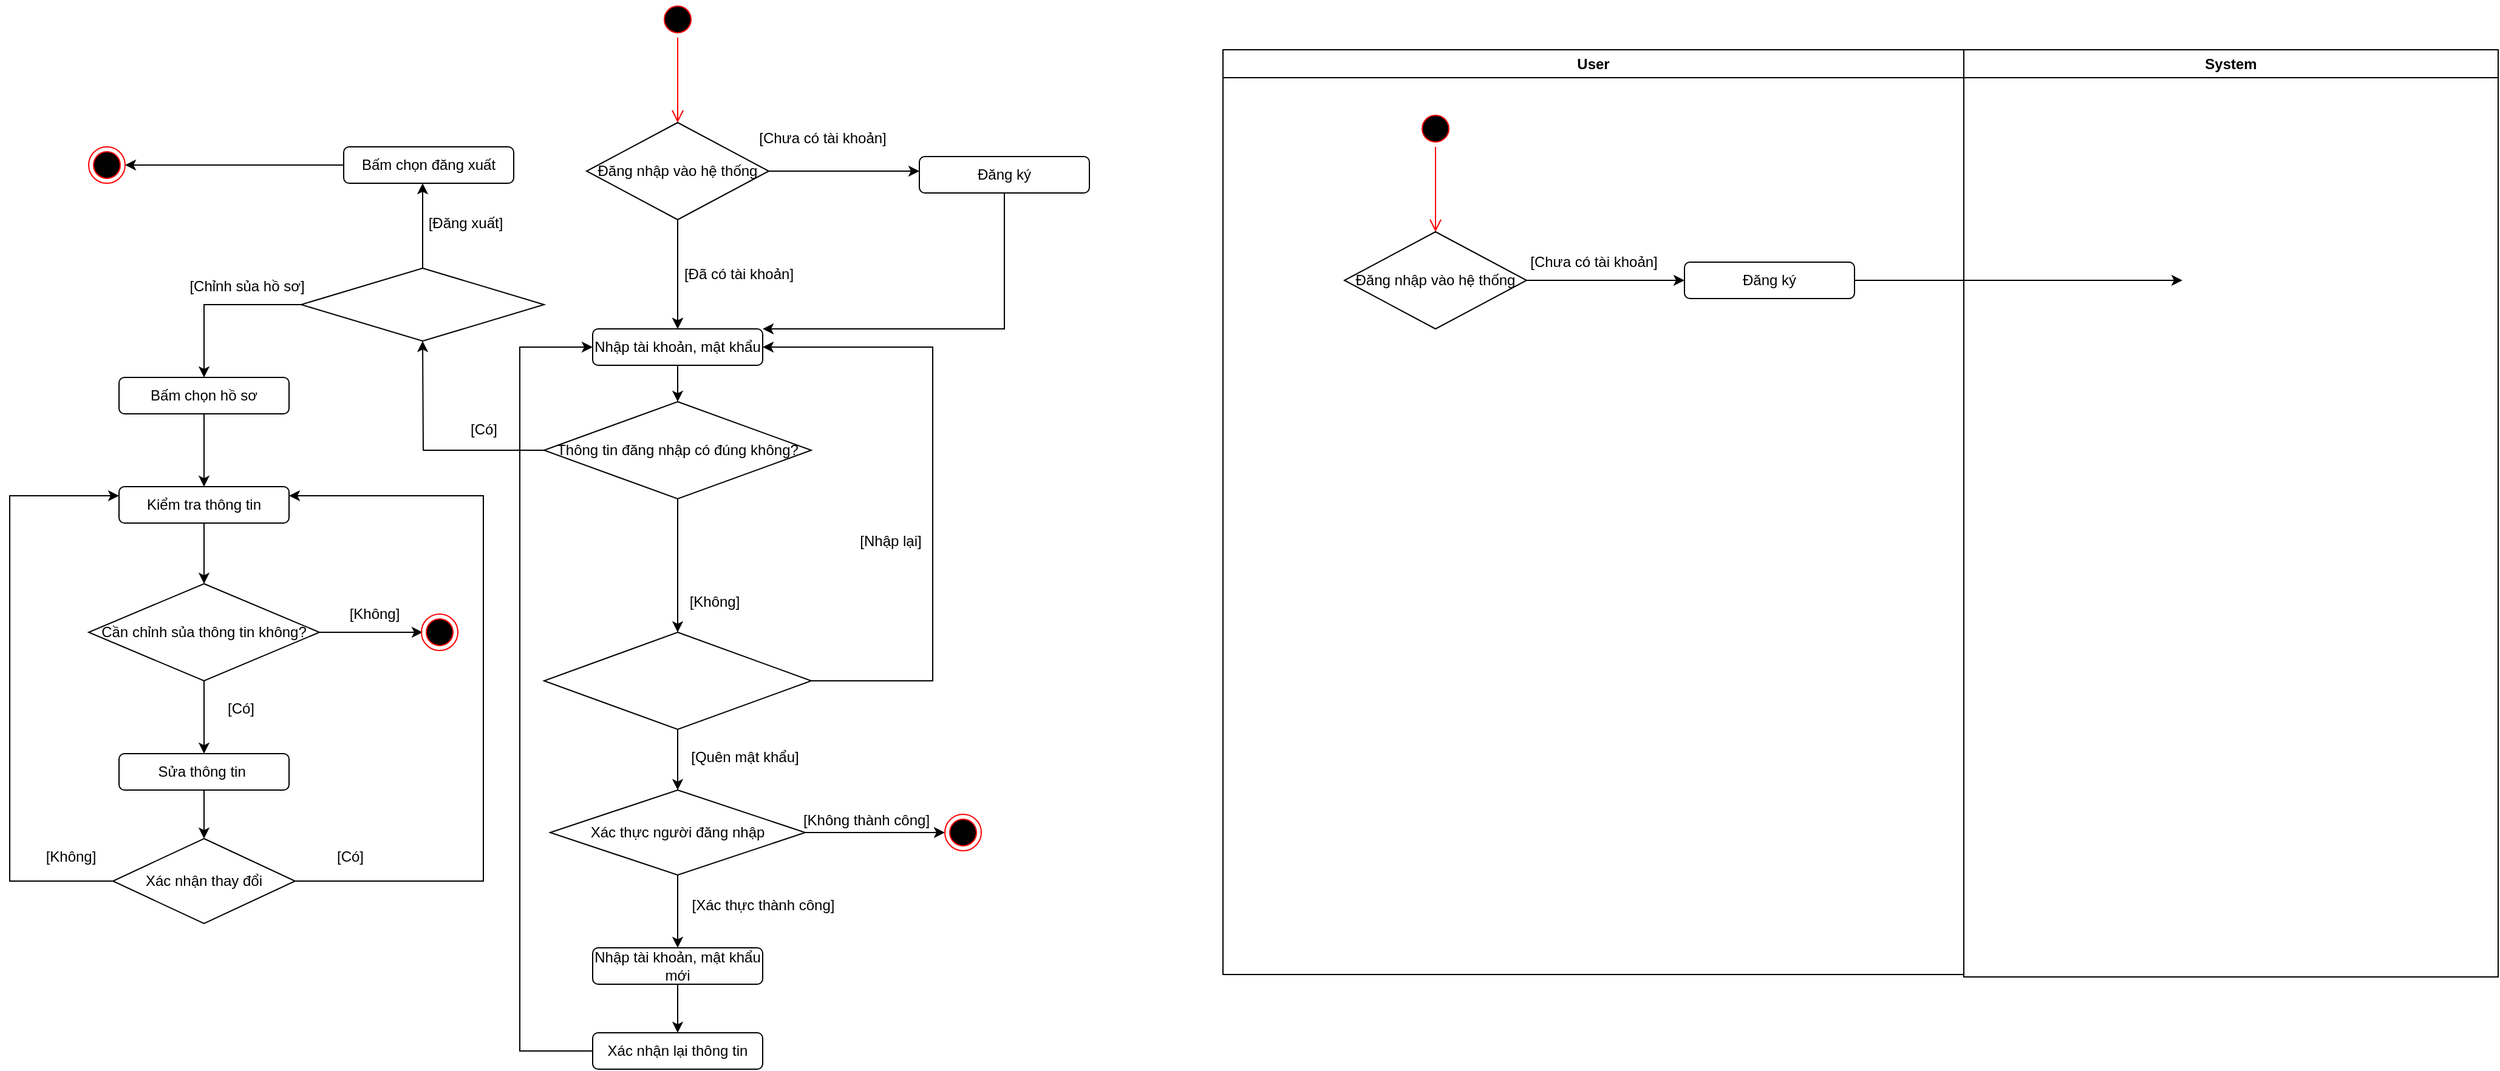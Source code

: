 <mxfile version="27.0.9">
  <diagram name="Trang-1" id="qYsCwtVJ3kwhcjM9oUqW">
    <mxGraphModel dx="790" dy="833" grid="1" gridSize="10" guides="1" tooltips="1" connect="1" arrows="1" fold="1" page="1" pageScale="1" pageWidth="827" pageHeight="1169" math="0" shadow="0">
      <root>
        <mxCell id="0" />
        <mxCell id="1" parent="0" />
        <mxCell id="aBqhSLeX7xpCRdfwTUgx-21" style="edgeStyle=orthogonalEdgeStyle;rounded=0;orthogonalLoop=1;jettySize=auto;html=1;" parent="1" source="aBqhSLeX7xpCRdfwTUgx-11" edge="1">
          <mxGeometry relative="1" as="geometry">
            <mxPoint x="1001" y="490" as="targetPoint" />
          </mxGeometry>
        </mxCell>
        <mxCell id="aBqhSLeX7xpCRdfwTUgx-11" value="Bấm chọn hồ sơ" style="rounded=1;whiteSpace=wrap;html=1;" parent="1" vertex="1">
          <mxGeometry x="931" y="400" width="140" height="30" as="geometry" />
        </mxCell>
        <mxCell id="aBqhSLeX7xpCRdfwTUgx-23" style="edgeStyle=orthogonalEdgeStyle;rounded=0;orthogonalLoop=1;jettySize=auto;html=1;" parent="1" source="aBqhSLeX7xpCRdfwTUgx-22" edge="1">
          <mxGeometry relative="1" as="geometry">
            <mxPoint x="1001" y="570" as="targetPoint" />
          </mxGeometry>
        </mxCell>
        <mxCell id="aBqhSLeX7xpCRdfwTUgx-22" value="Kiểm tra thông tin" style="rounded=1;whiteSpace=wrap;html=1;" parent="1" vertex="1">
          <mxGeometry x="931" y="490" width="140" height="30" as="geometry" />
        </mxCell>
        <mxCell id="aBqhSLeX7xpCRdfwTUgx-25" style="edgeStyle=orthogonalEdgeStyle;rounded=0;orthogonalLoop=1;jettySize=auto;html=1;entryX=0.5;entryY=0;entryDx=0;entryDy=0;" parent="1" source="aBqhSLeX7xpCRdfwTUgx-24" target="aBqhSLeX7xpCRdfwTUgx-28" edge="1">
          <mxGeometry relative="1" as="geometry">
            <mxPoint x="1011" y="750" as="targetPoint" />
          </mxGeometry>
        </mxCell>
        <mxCell id="aBqhSLeX7xpCRdfwTUgx-24" value="Sửa thông tin&amp;nbsp;" style="rounded=1;whiteSpace=wrap;html=1;" parent="1" vertex="1">
          <mxGeometry x="931" y="710" width="140" height="30" as="geometry" />
        </mxCell>
        <mxCell id="aBqhSLeX7xpCRdfwTUgx-29" style="edgeStyle=orthogonalEdgeStyle;rounded=0;orthogonalLoop=1;jettySize=auto;html=1;entryX=0;entryY=0.25;entryDx=0;entryDy=0;" parent="1" source="aBqhSLeX7xpCRdfwTUgx-28" target="aBqhSLeX7xpCRdfwTUgx-22" edge="1">
          <mxGeometry relative="1" as="geometry">
            <mxPoint x="821" y="815" as="targetPoint" />
            <Array as="points">
              <mxPoint x="841" y="815" />
              <mxPoint x="841" y="497" />
            </Array>
          </mxGeometry>
        </mxCell>
        <mxCell id="aBqhSLeX7xpCRdfwTUgx-40" style="edgeStyle=orthogonalEdgeStyle;rounded=0;orthogonalLoop=1;jettySize=auto;html=1;entryX=1;entryY=0.25;entryDx=0;entryDy=0;" parent="1" source="aBqhSLeX7xpCRdfwTUgx-28" target="aBqhSLeX7xpCRdfwTUgx-22" edge="1">
          <mxGeometry relative="1" as="geometry">
            <mxPoint x="1261" y="815" as="targetPoint" />
            <Array as="points">
              <mxPoint x="1231" y="815" />
              <mxPoint x="1231" y="497" />
            </Array>
          </mxGeometry>
        </mxCell>
        <mxCell id="aBqhSLeX7xpCRdfwTUgx-28" value="Xác nhận thay đổi" style="rhombus;whiteSpace=wrap;html=1;" parent="1" vertex="1">
          <mxGeometry x="926" y="780" width="150" height="70" as="geometry" />
        </mxCell>
        <mxCell id="aBqhSLeX7xpCRdfwTUgx-31" value="[Có]" style="text;html=1;align=center;verticalAlign=middle;resizable=0;points=[];autosize=1;strokeColor=none;fillColor=none;" parent="1" vertex="1">
          <mxGeometry x="1096" y="780" width="50" height="30" as="geometry" />
        </mxCell>
        <mxCell id="aBqhSLeX7xpCRdfwTUgx-32" value="[Không]" style="text;html=1;align=center;verticalAlign=middle;resizable=0;points=[];autosize=1;strokeColor=none;fillColor=none;" parent="1" vertex="1">
          <mxGeometry x="861" y="780" width="60" height="30" as="geometry" />
        </mxCell>
        <mxCell id="aBqhSLeX7xpCRdfwTUgx-35" style="edgeStyle=orthogonalEdgeStyle;rounded=0;orthogonalLoop=1;jettySize=auto;html=1;entryX=0.5;entryY=0;entryDx=0;entryDy=0;" parent="1" source="aBqhSLeX7xpCRdfwTUgx-34" target="aBqhSLeX7xpCRdfwTUgx-24" edge="1">
          <mxGeometry relative="1" as="geometry" />
        </mxCell>
        <mxCell id="aBqhSLeX7xpCRdfwTUgx-37" style="edgeStyle=orthogonalEdgeStyle;rounded=0;orthogonalLoop=1;jettySize=auto;html=1;" parent="1" source="aBqhSLeX7xpCRdfwTUgx-34" edge="1">
          <mxGeometry relative="1" as="geometry">
            <mxPoint x="1181" y="610.0" as="targetPoint" />
          </mxGeometry>
        </mxCell>
        <mxCell id="aBqhSLeX7xpCRdfwTUgx-34" value="Cần chỉnh sủa thông tin không?" style="rhombus;whiteSpace=wrap;html=1;" parent="1" vertex="1">
          <mxGeometry x="906" y="570" width="190" height="80" as="geometry" />
        </mxCell>
        <mxCell id="aBqhSLeX7xpCRdfwTUgx-36" value="[Có]" style="text;html=1;align=center;verticalAlign=middle;resizable=0;points=[];autosize=1;strokeColor=none;fillColor=none;" parent="1" vertex="1">
          <mxGeometry x="1006" y="658" width="50" height="30" as="geometry" />
        </mxCell>
        <mxCell id="aBqhSLeX7xpCRdfwTUgx-38" value="[Không]" style="text;html=1;align=center;verticalAlign=middle;resizable=0;points=[];autosize=1;strokeColor=none;fillColor=none;" parent="1" vertex="1">
          <mxGeometry x="1111" y="580" width="60" height="30" as="geometry" />
        </mxCell>
        <mxCell id="aBqhSLeX7xpCRdfwTUgx-39" value="" style="ellipse;html=1;shape=endState;fillColor=#000000;strokeColor=#ff0000;" parent="1" vertex="1">
          <mxGeometry x="1180" y="595" width="30" height="30" as="geometry" />
        </mxCell>
        <mxCell id="aBqhSLeX7xpCRdfwTUgx-41" value="" style="ellipse;html=1;shape=startState;fillColor=#000000;strokeColor=#ff0000;" parent="1" vertex="1">
          <mxGeometry x="1376" y="90" width="30" height="30" as="geometry" />
        </mxCell>
        <mxCell id="aBqhSLeX7xpCRdfwTUgx-42" value="" style="edgeStyle=orthogonalEdgeStyle;html=1;verticalAlign=bottom;endArrow=open;endSize=8;strokeColor=#ff0000;rounded=0;entryX=0.5;entryY=0;entryDx=0;entryDy=0;" parent="1" source="aBqhSLeX7xpCRdfwTUgx-41" target="d9FgoeiKOJCzkliUtkTf-1" edge="1">
          <mxGeometry relative="1" as="geometry">
            <mxPoint x="1386.1" y="199.43" as="targetPoint" />
          </mxGeometry>
        </mxCell>
        <mxCell id="aBqhSLeX7xpCRdfwTUgx-45" style="edgeStyle=orthogonalEdgeStyle;rounded=0;orthogonalLoop=1;jettySize=auto;html=1;" parent="1" edge="1">
          <mxGeometry relative="1" as="geometry">
            <mxPoint x="1391" y="360" as="targetPoint" />
            <mxPoint x="1391" y="230" as="sourcePoint" />
          </mxGeometry>
        </mxCell>
        <mxCell id="aBqhSLeX7xpCRdfwTUgx-47" style="edgeStyle=orthogonalEdgeStyle;rounded=0;orthogonalLoop=1;jettySize=auto;html=1;" parent="1" source="aBqhSLeX7xpCRdfwTUgx-46" target="aBqhSLeX7xpCRdfwTUgx-48" edge="1">
          <mxGeometry relative="1" as="geometry">
            <mxPoint x="1391" y="490" as="targetPoint" />
          </mxGeometry>
        </mxCell>
        <mxCell id="aBqhSLeX7xpCRdfwTUgx-46" value="Nhập tài khoản, mật khẩu" style="rounded=1;whiteSpace=wrap;html=1;" parent="1" vertex="1">
          <mxGeometry x="1321" y="360" width="140" height="30" as="geometry" />
        </mxCell>
        <mxCell id="aBqhSLeX7xpCRdfwTUgx-49" style="edgeStyle=orthogonalEdgeStyle;rounded=0;orthogonalLoop=1;jettySize=auto;html=1;" parent="1" source="aBqhSLeX7xpCRdfwTUgx-48" edge="1">
          <mxGeometry relative="1" as="geometry">
            <mxPoint x="1391" y="610" as="targetPoint" />
          </mxGeometry>
        </mxCell>
        <mxCell id="aBqhSLeX7xpCRdfwTUgx-58" style="edgeStyle=orthogonalEdgeStyle;rounded=0;orthogonalLoop=1;jettySize=auto;html=1;" parent="1" source="aBqhSLeX7xpCRdfwTUgx-48" edge="1">
          <mxGeometry relative="1" as="geometry">
            <mxPoint x="1181" y="370" as="targetPoint" />
          </mxGeometry>
        </mxCell>
        <mxCell id="aBqhSLeX7xpCRdfwTUgx-48" value="Thông tin đăng nhập có đúng không?" style="rhombus;whiteSpace=wrap;html=1;" parent="1" vertex="1">
          <mxGeometry x="1281" y="420" width="220" height="80" as="geometry" />
        </mxCell>
        <mxCell id="aBqhSLeX7xpCRdfwTUgx-50" value="[Không]" style="text;html=1;align=center;verticalAlign=middle;resizable=0;points=[];autosize=1;strokeColor=none;fillColor=none;" parent="1" vertex="1">
          <mxGeometry x="1391" y="570" width="60" height="30" as="geometry" />
        </mxCell>
        <mxCell id="aBqhSLeX7xpCRdfwTUgx-53" style="edgeStyle=orthogonalEdgeStyle;rounded=0;orthogonalLoop=1;jettySize=auto;html=1;" parent="1" source="aBqhSLeX7xpCRdfwTUgx-52" edge="1">
          <mxGeometry relative="1" as="geometry">
            <mxPoint x="1391" y="740" as="targetPoint" />
          </mxGeometry>
        </mxCell>
        <mxCell id="aBqhSLeX7xpCRdfwTUgx-57" style="edgeStyle=orthogonalEdgeStyle;rounded=0;orthogonalLoop=1;jettySize=auto;html=1;entryX=1;entryY=0.5;entryDx=0;entryDy=0;" parent="1" source="aBqhSLeX7xpCRdfwTUgx-52" target="aBqhSLeX7xpCRdfwTUgx-46" edge="1">
          <mxGeometry relative="1" as="geometry">
            <Array as="points">
              <mxPoint x="1601" y="650" />
              <mxPoint x="1601" y="375" />
            </Array>
          </mxGeometry>
        </mxCell>
        <mxCell id="aBqhSLeX7xpCRdfwTUgx-52" value="" style="rhombus;whiteSpace=wrap;html=1;" parent="1" vertex="1">
          <mxGeometry x="1281" y="610" width="220" height="80" as="geometry" />
        </mxCell>
        <mxCell id="aBqhSLeX7xpCRdfwTUgx-54" value="[Quên mật khẩu]" style="text;html=1;align=center;verticalAlign=middle;resizable=0;points=[];autosize=1;strokeColor=none;fillColor=none;" parent="1" vertex="1">
          <mxGeometry x="1391" y="698" width="110" height="30" as="geometry" />
        </mxCell>
        <mxCell id="aBqhSLeX7xpCRdfwTUgx-56" value="[Nhập lại]" style="text;html=1;align=center;verticalAlign=middle;resizable=0;points=[];autosize=1;strokeColor=none;fillColor=none;" parent="1" vertex="1">
          <mxGeometry x="1531" y="520" width="70" height="30" as="geometry" />
        </mxCell>
        <mxCell id="aBqhSLeX7xpCRdfwTUgx-59" value="[Có]" style="text;html=1;align=center;verticalAlign=middle;resizable=0;points=[];autosize=1;strokeColor=none;fillColor=none;" parent="1" vertex="1">
          <mxGeometry x="1206" y="428" width="50" height="30" as="geometry" />
        </mxCell>
        <mxCell id="aBqhSLeX7xpCRdfwTUgx-61" style="edgeStyle=orthogonalEdgeStyle;rounded=0;orthogonalLoop=1;jettySize=auto;html=1;entryX=0.5;entryY=0;entryDx=0;entryDy=0;" parent="1" source="aBqhSLeX7xpCRdfwTUgx-60" target="aBqhSLeX7xpCRdfwTUgx-11" edge="1">
          <mxGeometry relative="1" as="geometry" />
        </mxCell>
        <mxCell id="aBqhSLeX7xpCRdfwTUgx-62" style="edgeStyle=orthogonalEdgeStyle;rounded=0;orthogonalLoop=1;jettySize=auto;html=1;" parent="1" source="aBqhSLeX7xpCRdfwTUgx-60" edge="1">
          <mxGeometry relative="1" as="geometry">
            <mxPoint x="1181" y="240" as="targetPoint" />
          </mxGeometry>
        </mxCell>
        <mxCell id="aBqhSLeX7xpCRdfwTUgx-60" value="" style="rhombus;whiteSpace=wrap;html=1;" parent="1" vertex="1">
          <mxGeometry x="1081" y="310" width="200" height="60" as="geometry" />
        </mxCell>
        <mxCell id="aBqhSLeX7xpCRdfwTUgx-63" value="[Đăng xuất]" style="text;html=1;align=center;verticalAlign=middle;resizable=0;points=[];autosize=1;strokeColor=none;fillColor=none;" parent="1" vertex="1">
          <mxGeometry x="1176" y="258" width="80" height="30" as="geometry" />
        </mxCell>
        <mxCell id="ZyZbDZcd_Z9NKKYBXoP2-3" style="edgeStyle=orthogonalEdgeStyle;rounded=0;orthogonalLoop=1;jettySize=auto;html=1;entryX=1;entryY=0.5;entryDx=0;entryDy=0;" parent="1" source="aBqhSLeX7xpCRdfwTUgx-64" target="aBqhSLeX7xpCRdfwTUgx-66" edge="1">
          <mxGeometry relative="1" as="geometry" />
        </mxCell>
        <mxCell id="aBqhSLeX7xpCRdfwTUgx-64" value="Bấm chọn đăng xuất" style="rounded=1;whiteSpace=wrap;html=1;" parent="1" vertex="1">
          <mxGeometry x="1116" y="210" width="140" height="30" as="geometry" />
        </mxCell>
        <mxCell id="aBqhSLeX7xpCRdfwTUgx-66" value="" style="ellipse;html=1;shape=endState;fillColor=#000000;strokeColor=#ff0000;" parent="1" vertex="1">
          <mxGeometry x="906" y="210" width="30" height="30" as="geometry" />
        </mxCell>
        <mxCell id="aBqhSLeX7xpCRdfwTUgx-68" value="[Chỉnh sủa hồ sơ]" style="text;html=1;align=center;verticalAlign=middle;resizable=0;points=[];autosize=1;strokeColor=none;fillColor=none;" parent="1" vertex="1">
          <mxGeometry x="976" y="310" width="120" height="30" as="geometry" />
        </mxCell>
        <mxCell id="aBqhSLeX7xpCRdfwTUgx-73" style="edgeStyle=orthogonalEdgeStyle;rounded=0;orthogonalLoop=1;jettySize=auto;html=1;" parent="1" source="aBqhSLeX7xpCRdfwTUgx-72" edge="1">
          <mxGeometry relative="1" as="geometry">
            <mxPoint x="1391" y="870" as="targetPoint" />
          </mxGeometry>
        </mxCell>
        <mxCell id="aBqhSLeX7xpCRdfwTUgx-76" style="edgeStyle=orthogonalEdgeStyle;rounded=0;orthogonalLoop=1;jettySize=auto;html=1;" parent="1" source="aBqhSLeX7xpCRdfwTUgx-72" target="aBqhSLeX7xpCRdfwTUgx-77" edge="1">
          <mxGeometry relative="1" as="geometry">
            <mxPoint x="1571" y="775" as="targetPoint" />
          </mxGeometry>
        </mxCell>
        <mxCell id="aBqhSLeX7xpCRdfwTUgx-72" value="Xác thực người đăng nhập" style="rhombus;whiteSpace=wrap;html=1;" parent="1" vertex="1">
          <mxGeometry x="1286" y="740" width="210" height="70" as="geometry" />
        </mxCell>
        <mxCell id="aBqhSLeX7xpCRdfwTUgx-74" value="[Xác thực thành công]" style="text;html=1;align=center;verticalAlign=middle;resizable=0;points=[];autosize=1;strokeColor=none;fillColor=none;" parent="1" vertex="1">
          <mxGeometry x="1391" y="820" width="140" height="30" as="geometry" />
        </mxCell>
        <mxCell id="aBqhSLeX7xpCRdfwTUgx-80" style="edgeStyle=orthogonalEdgeStyle;rounded=0;orthogonalLoop=1;jettySize=auto;html=1;" parent="1" source="aBqhSLeX7xpCRdfwTUgx-75" edge="1">
          <mxGeometry relative="1" as="geometry">
            <mxPoint x="1391" y="940.0" as="targetPoint" />
          </mxGeometry>
        </mxCell>
        <mxCell id="aBqhSLeX7xpCRdfwTUgx-75" value="Nhập tài khoản, mật khẩu mới" style="rounded=1;whiteSpace=wrap;html=1;" parent="1" vertex="1">
          <mxGeometry x="1321" y="870" width="140" height="30" as="geometry" />
        </mxCell>
        <mxCell id="aBqhSLeX7xpCRdfwTUgx-77" value="" style="ellipse;html=1;shape=endState;fillColor=#000000;strokeColor=#ff0000;" parent="1" vertex="1">
          <mxGeometry x="1611" y="760" width="30" height="30" as="geometry" />
        </mxCell>
        <mxCell id="aBqhSLeX7xpCRdfwTUgx-78" value="[Không thành công]" style="text;html=1;align=center;verticalAlign=middle;resizable=0;points=[];autosize=1;strokeColor=none;fillColor=none;" parent="1" vertex="1">
          <mxGeometry x="1481" y="750" width="130" height="30" as="geometry" />
        </mxCell>
        <mxCell id="aBqhSLeX7xpCRdfwTUgx-82" style="edgeStyle=orthogonalEdgeStyle;rounded=0;orthogonalLoop=1;jettySize=auto;html=1;entryX=0;entryY=0.5;entryDx=0;entryDy=0;" parent="1" source="aBqhSLeX7xpCRdfwTUgx-81" target="aBqhSLeX7xpCRdfwTUgx-46" edge="1">
          <mxGeometry relative="1" as="geometry">
            <Array as="points">
              <mxPoint x="1261" y="955" />
              <mxPoint x="1261" y="375" />
            </Array>
          </mxGeometry>
        </mxCell>
        <mxCell id="aBqhSLeX7xpCRdfwTUgx-81" value="Xác nhận lại thông tin" style="rounded=1;whiteSpace=wrap;html=1;" parent="1" vertex="1">
          <mxGeometry x="1321" y="940" width="140" height="30" as="geometry" />
        </mxCell>
        <mxCell id="d9FgoeiKOJCzkliUtkTf-2" value="" style="edgeStyle=orthogonalEdgeStyle;rounded=0;orthogonalLoop=1;jettySize=auto;html=1;" parent="1" source="d9FgoeiKOJCzkliUtkTf-1" target="aBqhSLeX7xpCRdfwTUgx-46" edge="1">
          <mxGeometry relative="1" as="geometry" />
        </mxCell>
        <mxCell id="d9FgoeiKOJCzkliUtkTf-4" style="edgeStyle=orthogonalEdgeStyle;rounded=0;orthogonalLoop=1;jettySize=auto;html=1;" parent="1" source="d9FgoeiKOJCzkliUtkTf-1" edge="1">
          <mxGeometry relative="1" as="geometry">
            <mxPoint x="1590" y="230" as="targetPoint" />
          </mxGeometry>
        </mxCell>
        <mxCell id="d9FgoeiKOJCzkliUtkTf-1" value="Đăng nhập vào hệ thống" style="rhombus;whiteSpace=wrap;html=1;" parent="1" vertex="1">
          <mxGeometry x="1316" y="190" width="150" height="80" as="geometry" />
        </mxCell>
        <mxCell id="d9FgoeiKOJCzkliUtkTf-3" value="[Đã có tài khoản]" style="text;html=1;align=center;verticalAlign=middle;resizable=0;points=[];autosize=1;strokeColor=none;fillColor=none;" parent="1" vertex="1">
          <mxGeometry x="1386" y="300" width="110" height="30" as="geometry" />
        </mxCell>
        <mxCell id="d9FgoeiKOJCzkliUtkTf-5" value="[Chưa có tài khoản]" style="text;html=1;align=center;verticalAlign=middle;resizable=0;points=[];autosize=1;strokeColor=none;fillColor=none;" parent="1" vertex="1">
          <mxGeometry x="1445" y="188" width="130" height="30" as="geometry" />
        </mxCell>
        <mxCell id="d9FgoeiKOJCzkliUtkTf-8" style="edgeStyle=orthogonalEdgeStyle;rounded=0;orthogonalLoop=1;jettySize=auto;html=1;entryX=1;entryY=0;entryDx=0;entryDy=0;" parent="1" source="d9FgoeiKOJCzkliUtkTf-6" target="aBqhSLeX7xpCRdfwTUgx-46" edge="1">
          <mxGeometry relative="1" as="geometry">
            <Array as="points">
              <mxPoint x="1660" y="360" />
            </Array>
          </mxGeometry>
        </mxCell>
        <mxCell id="d9FgoeiKOJCzkliUtkTf-6" value="Đăng ký" style="rounded=1;whiteSpace=wrap;html=1;" parent="1" vertex="1">
          <mxGeometry x="1590" y="218" width="140" height="30" as="geometry" />
        </mxCell>
        <mxCell id="j36kwCi1b83cKotUy3zQ-1" value="User" style="swimlane;whiteSpace=wrap" vertex="1" parent="1">
          <mxGeometry x="1840" y="130" width="610" height="762" as="geometry" />
        </mxCell>
        <mxCell id="j36kwCi1b83cKotUy3zQ-21" value="" style="ellipse;html=1;shape=startState;fillColor=#000000;strokeColor=#ff0000;" vertex="1" parent="j36kwCi1b83cKotUy3zQ-1">
          <mxGeometry x="160" y="50" width="30" height="30" as="geometry" />
        </mxCell>
        <mxCell id="j36kwCi1b83cKotUy3zQ-22" value="" style="edgeStyle=orthogonalEdgeStyle;html=1;verticalAlign=bottom;endArrow=open;endSize=8;strokeColor=#ff0000;rounded=0;entryX=0.5;entryY=0;entryDx=0;entryDy=0;" edge="1" parent="j36kwCi1b83cKotUy3zQ-1" source="j36kwCi1b83cKotUy3zQ-21" target="j36kwCi1b83cKotUy3zQ-23">
          <mxGeometry relative="1" as="geometry">
            <mxPoint x="170.1" y="159.43" as="targetPoint" />
          </mxGeometry>
        </mxCell>
        <mxCell id="j36kwCi1b83cKotUy3zQ-23" value="Đăng nhập vào hệ thống" style="rhombus;whiteSpace=wrap;html=1;" vertex="1" parent="j36kwCi1b83cKotUy3zQ-1">
          <mxGeometry x="100" y="150" width="150" height="80" as="geometry" />
        </mxCell>
        <mxCell id="j36kwCi1b83cKotUy3zQ-24" style="edgeStyle=orthogonalEdgeStyle;rounded=0;orthogonalLoop=1;jettySize=auto;html=1;exitX=1;exitY=0.5;exitDx=0;exitDy=0;" edge="1" parent="j36kwCi1b83cKotUy3zQ-1" source="j36kwCi1b83cKotUy3zQ-23">
          <mxGeometry relative="1" as="geometry">
            <mxPoint x="380" y="190" as="targetPoint" />
            <mxPoint x="251" y="182" as="sourcePoint" />
          </mxGeometry>
        </mxCell>
        <mxCell id="j36kwCi1b83cKotUy3zQ-25" value="[Chưa có tài khoản]" style="text;html=1;align=center;verticalAlign=middle;resizable=0;points=[];autosize=1;strokeColor=none;fillColor=none;" vertex="1" parent="j36kwCi1b83cKotUy3zQ-1">
          <mxGeometry x="240" y="160" width="130" height="30" as="geometry" />
        </mxCell>
        <mxCell id="j36kwCi1b83cKotUy3zQ-28" style="edgeStyle=orthogonalEdgeStyle;rounded=0;orthogonalLoop=1;jettySize=auto;html=1;" edge="1" parent="j36kwCi1b83cKotUy3zQ-1" source="j36kwCi1b83cKotUy3zQ-26">
          <mxGeometry relative="1" as="geometry">
            <mxPoint x="790" y="190" as="targetPoint" />
          </mxGeometry>
        </mxCell>
        <mxCell id="j36kwCi1b83cKotUy3zQ-26" value="Đăng ký" style="rounded=1;whiteSpace=wrap;html=1;" vertex="1" parent="j36kwCi1b83cKotUy3zQ-1">
          <mxGeometry x="380" y="175" width="140" height="30" as="geometry" />
        </mxCell>
        <mxCell id="j36kwCi1b83cKotUy3zQ-10" value="System" style="swimlane;whiteSpace=wrap;startSize=23;" vertex="1" parent="1">
          <mxGeometry x="2450" y="130" width="440" height="764" as="geometry" />
        </mxCell>
      </root>
    </mxGraphModel>
  </diagram>
</mxfile>
